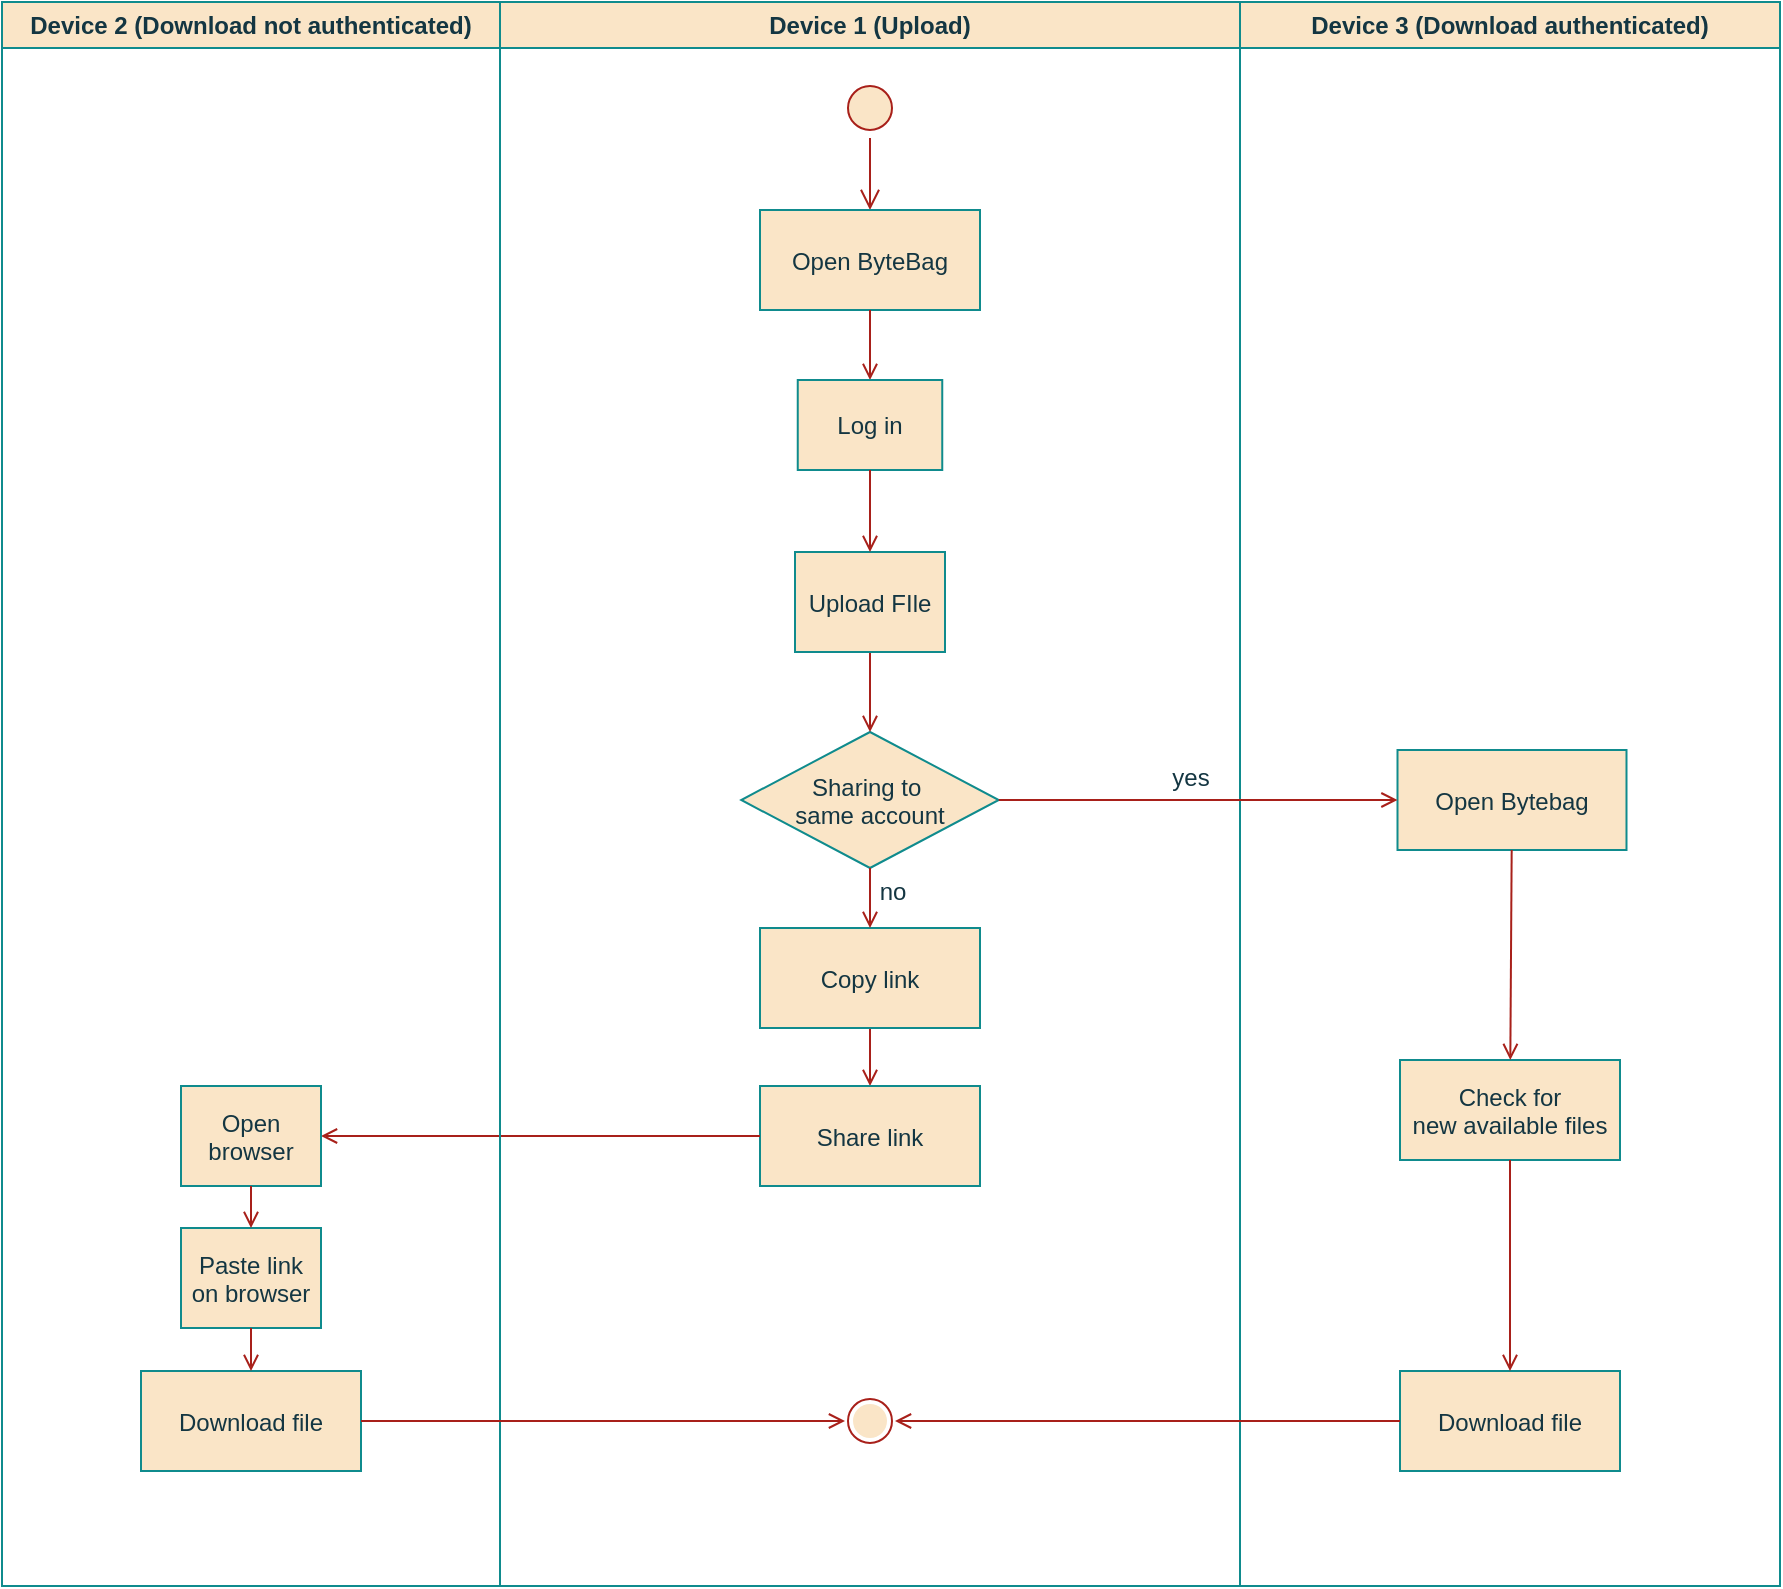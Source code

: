 <mxfile version="26.2.10">
  <diagram name="Page-1" id="e7e014a7-5840-1c2e-5031-d8a46d1fe8dd">
    <mxGraphModel dx="1428" dy="826" grid="0" gridSize="10" guides="1" tooltips="1" connect="1" arrows="1" fold="1" page="1" pageScale="1" pageWidth="1169" pageHeight="826" background="none" math="0" shadow="0" adaptiveColors="none">
      <root>
        <mxCell id="0" />
        <mxCell id="1" parent="0" />
        <mxCell id="2" value="Device 1 (Upload)" style="swimlane;whiteSpace=wrap;startSize=23;rounded=0;labelBackgroundColor=none;fillColor=#FAE5C7;strokeColor=#0F8B8D;fontColor=#143642;" parent="1" vertex="1">
          <mxGeometry x="389" y="17" width="370" height="792" as="geometry">
            <mxRectangle x="164.5" y="128" width="90" height="30" as="alternateBounds" />
          </mxGeometry>
        </mxCell>
        <mxCell id="eYp77SEdqhD2MMEc281C-98" value="" style="ellipse;shape=startState;strokeColor=none;labelBackgroundColor=none;html=1;rounded=0;fillColor=#FAE5C7;fontColor=#143642;" parent="2" vertex="1">
          <mxGeometry x="172.5" y="697" width="25" height="25" as="geometry" />
        </mxCell>
        <mxCell id="5" value="" style="ellipse;shape=startState;rounded=0;labelBackgroundColor=none;fillColor=#FAE5C7;strokeColor=#A8201A;fontColor=#143642;" parent="2" vertex="1">
          <mxGeometry x="170" y="38" width="30" height="30" as="geometry" />
        </mxCell>
        <mxCell id="6" value="" style="edgeStyle=elbowEdgeStyle;elbow=horizontal;verticalAlign=bottom;endArrow=open;endSize=8;endFill=1;rounded=0;exitX=0.5;exitY=1;exitDx=0;exitDy=0;labelBackgroundColor=none;fontColor=default;strokeColor=#A8201A;" parent="2" source="5" target="7" edge="1">
          <mxGeometry x="100" y="40" as="geometry">
            <mxPoint x="94.75" y="108" as="targetPoint" />
          </mxGeometry>
        </mxCell>
        <mxCell id="7" value="Open ByteBag" style="rounded=0;labelBackgroundColor=none;fillColor=#FAE5C7;strokeColor=#0F8B8D;fontColor=#143642;" parent="2" vertex="1">
          <mxGeometry x="130" y="104" width="110" height="50" as="geometry" />
        </mxCell>
        <mxCell id="11" value="" style="endArrow=open;endFill=1;rounded=0;exitX=0.5;exitY=1;exitDx=0;exitDy=0;entryX=0.5;entryY=0;entryDx=0;entryDy=0;labelBackgroundColor=none;fontColor=default;strokeColor=#A8201A;" parent="2" source="eYp77SEdqhD2MMEc281C-62" target="10" edge="1">
          <mxGeometry relative="1" as="geometry">
            <mxPoint x="117.5" y="413" as="targetPoint" />
          </mxGeometry>
        </mxCell>
        <mxCell id="eYp77SEdqhD2MMEc281C-41" value="Sharing to &#xa;same account" style="rhombus;rounded=0;labelBackgroundColor=none;fillColor=#FAE5C7;strokeColor=#0F8B8D;fontColor=#143642;" parent="2" vertex="1">
          <mxGeometry x="120.625" y="365" width="128.75" height="68" as="geometry" />
        </mxCell>
        <mxCell id="eYp77SEdqhD2MMEc281C-42" value="" style="endArrow=open;endFill=1;rounded=0;exitX=0.5;exitY=1;exitDx=0;exitDy=0;labelBackgroundColor=none;fontColor=default;strokeColor=#A8201A;" parent="2" source="eYp77SEdqhD2MMEc281C-59" target="eYp77SEdqhD2MMEc281C-41" edge="1">
          <mxGeometry relative="1" as="geometry">
            <mxPoint x="395.62" y="463" as="sourcePoint" />
            <mxPoint x="395.62" y="625" as="targetPoint" />
          </mxGeometry>
        </mxCell>
        <mxCell id="eYp77SEdqhD2MMEc281C-52" value="" style="endArrow=open;endFill=1;rounded=0;labelBackgroundColor=none;fontColor=default;strokeColor=#A8201A;entryX=0.5;entryY=0;entryDx=0;entryDy=0;" parent="2" source="7" target="eYp77SEdqhD2MMEc281C-56" edge="1">
          <mxGeometry relative="1" as="geometry">
            <mxPoint x="346.25" y="288" as="sourcePoint" />
            <mxPoint x="347.25" y="386" as="targetPoint" />
          </mxGeometry>
        </mxCell>
        <mxCell id="eYp77SEdqhD2MMEc281C-56" value="&lt;div&gt;Log in&lt;/div&gt;" style="whiteSpace=wrap;html=1;rounded=0;labelBackgroundColor=none;fillColor=#FAE5C7;strokeColor=#0F8B8D;fontColor=#143642;" parent="2" vertex="1">
          <mxGeometry x="148.875" y="189" width="72.25" height="45" as="geometry" />
        </mxCell>
        <mxCell id="10" value="Share link" style="rounded=0;labelBackgroundColor=none;fillColor=#FAE5C7;strokeColor=#0F8B8D;fontColor=#143642;" parent="2" vertex="1">
          <mxGeometry x="130" y="542" width="110" height="50" as="geometry" />
        </mxCell>
        <mxCell id="eYp77SEdqhD2MMEc281C-59" value="Upload FIle" style="rounded=0;labelBackgroundColor=none;fillColor=#FAE5C7;strokeColor=#0F8B8D;fontColor=#143642;" parent="2" vertex="1">
          <mxGeometry x="147.5" y="275" width="75" height="50" as="geometry" />
        </mxCell>
        <mxCell id="eYp77SEdqhD2MMEc281C-60" value="" style="endArrow=open;endFill=1;rounded=0;exitX=0.5;exitY=1;exitDx=0;exitDy=0;labelBackgroundColor=none;fontColor=default;strokeColor=#A8201A;" parent="2" source="eYp77SEdqhD2MMEc281C-56" target="eYp77SEdqhD2MMEc281C-59" edge="1">
          <mxGeometry relative="1" as="geometry">
            <mxPoint x="344.75" y="381" as="sourcePoint" />
            <mxPoint x="344.75" y="453" as="targetPoint" />
          </mxGeometry>
        </mxCell>
        <mxCell id="eYp77SEdqhD2MMEc281C-43" value="&lt;div&gt;no&lt;/div&gt;" style="text;html=1;align=center;verticalAlign=middle;resizable=0;points=[];autosize=1;strokeColor=none;fillColor=none;rounded=0;labelBackgroundColor=none;fontColor=#143642;" parent="2" vertex="1">
          <mxGeometry x="176" y="430" width="40" height="30" as="geometry" />
        </mxCell>
        <mxCell id="eYp77SEdqhD2MMEc281C-62" value="Copy link" style="rounded=0;labelBackgroundColor=none;fillColor=#FAE5C7;strokeColor=#0F8B8D;fontColor=#143642;" parent="2" vertex="1">
          <mxGeometry x="130" y="463" width="110" height="50" as="geometry" />
        </mxCell>
        <mxCell id="eYp77SEdqhD2MMEc281C-63" value="" style="endArrow=open;endFill=1;rounded=0;exitX=0.5;exitY=1;exitDx=0;exitDy=0;entryX=0.5;entryY=0;entryDx=0;entryDy=0;labelBackgroundColor=none;fontColor=default;strokeColor=#A8201A;" parent="2" source="eYp77SEdqhD2MMEc281C-41" target="eYp77SEdqhD2MMEc281C-62" edge="1">
          <mxGeometry relative="1" as="geometry">
            <mxPoint x="438.25" y="548" as="sourcePoint" />
            <mxPoint x="438.25" y="658" as="targetPoint" />
          </mxGeometry>
        </mxCell>
        <mxCell id="eYp77SEdqhD2MMEc281C-97" value="" style="ellipse;shape=startState;fillColor=none;labelBackgroundColor=none;html=1;rounded=0;strokeColor=#A8201A;fontColor=#143642;" parent="2" vertex="1">
          <mxGeometry x="170" y="694.5" width="30" height="30" as="geometry" />
        </mxCell>
        <mxCell id="eYp77SEdqhD2MMEc281C-46" value="&lt;div&gt;yes&lt;/div&gt;" style="text;html=1;align=center;verticalAlign=middle;resizable=0;points=[];autosize=1;strokeColor=none;fillColor=none;rounded=0;labelBackgroundColor=none;fontColor=#143642;" parent="2" vertex="1">
          <mxGeometry x="325" y="373" width="40" height="30" as="geometry" />
        </mxCell>
        <mxCell id="3" value="Device 3 (Download authenticated)" style="swimlane;whiteSpace=wrap;rounded=0;labelBackgroundColor=none;fillColor=#FAE5C7;strokeColor=#0F8B8D;fontColor=#143642;" parent="1" vertex="1">
          <mxGeometry x="759" y="17" width="270" height="792" as="geometry">
            <mxRectangle x="444.5" y="128" width="90" height="30" as="alternateBounds" />
          </mxGeometry>
        </mxCell>
        <mxCell id="15" value="Open Bytebag" style="rounded=0;labelBackgroundColor=none;fillColor=#FAE5C7;strokeColor=#0F8B8D;fontColor=#143642;" parent="3" vertex="1">
          <mxGeometry x="78.75" y="374" width="114.5" height="50" as="geometry" />
        </mxCell>
        <mxCell id="16" value="Check for &#xa;new available files" style="rounded=0;labelBackgroundColor=none;fillColor=#FAE5C7;strokeColor=#0F8B8D;fontColor=#143642;" parent="3" vertex="1">
          <mxGeometry x="80" y="529" width="110" height="50" as="geometry" />
        </mxCell>
        <mxCell id="17" value="" style="endArrow=open;endFill=1;rounded=0;labelBackgroundColor=none;fontColor=default;strokeColor=#A8201A;" parent="3" source="15" target="16" edge="1">
          <mxGeometry relative="1" as="geometry" />
        </mxCell>
        <mxCell id="18" value="Download file" style="rounded=0;labelBackgroundColor=none;fillColor=#FAE5C7;strokeColor=#0F8B8D;fontColor=#143642;" parent="3" vertex="1">
          <mxGeometry x="80" y="684.5" width="110" height="50" as="geometry" />
        </mxCell>
        <mxCell id="19" value="" style="endArrow=open;endFill=1;rounded=0;labelBackgroundColor=none;fontColor=default;strokeColor=#A8201A;" parent="3" source="16" target="18" edge="1">
          <mxGeometry relative="1" as="geometry" />
        </mxCell>
        <mxCell id="20" value="" style="endArrow=open;endFill=1;rounded=0;entryX=1;entryY=0.5;entryDx=0;entryDy=0;exitX=0;exitY=0.5;exitDx=0;exitDy=0;labelBackgroundColor=none;fontColor=default;strokeColor=#A8201A;" parent="1" source="10" target="eYp77SEdqhD2MMEc281C-102" edge="1">
          <mxGeometry relative="1" as="geometry" />
        </mxCell>
        <mxCell id="eYp77SEdqhD2MMEc281C-88" value="Device 2 (Download not authenticated)" style="swimlane;whiteSpace=wrap;startSize=23;rounded=0;labelBackgroundColor=none;fillColor=#FAE5C7;strokeColor=#0F8B8D;fontColor=#143642;" parent="1" vertex="1">
          <mxGeometry x="140" y="17" width="249" height="792" as="geometry">
            <mxRectangle x="444.5" y="128" width="90" height="30" as="alternateBounds" />
          </mxGeometry>
        </mxCell>
        <mxCell id="eYp77SEdqhD2MMEc281C-89" value="Paste link&#xa;on browser" style="rounded=0;labelBackgroundColor=none;fillColor=#FAE5C7;strokeColor=#0F8B8D;fontColor=#143642;" parent="eYp77SEdqhD2MMEc281C-88" vertex="1">
          <mxGeometry x="89.5" y="613" width="70" height="50" as="geometry" />
        </mxCell>
        <mxCell id="eYp77SEdqhD2MMEc281C-90" value="Download file" style="rounded=0;labelBackgroundColor=none;fillColor=#FAE5C7;strokeColor=#0F8B8D;fontColor=#143642;" parent="eYp77SEdqhD2MMEc281C-88" vertex="1">
          <mxGeometry x="69.5" y="684.5" width="110" height="50" as="geometry" />
        </mxCell>
        <mxCell id="eYp77SEdqhD2MMEc281C-91" value="" style="endArrow=open;endFill=1;rounded=0;labelBackgroundColor=none;fontColor=default;strokeColor=#A8201A;" parent="eYp77SEdqhD2MMEc281C-88" source="eYp77SEdqhD2MMEc281C-89" target="eYp77SEdqhD2MMEc281C-90" edge="1">
          <mxGeometry relative="1" as="geometry" />
        </mxCell>
        <mxCell id="eYp77SEdqhD2MMEc281C-102" value="Open&#xa;browser" style="rounded=0;labelBackgroundColor=none;fillColor=#FAE5C7;strokeColor=#0F8B8D;fontColor=#143642;" parent="eYp77SEdqhD2MMEc281C-88" vertex="1">
          <mxGeometry x="89.5" y="542" width="70" height="50" as="geometry" />
        </mxCell>
        <mxCell id="eYp77SEdqhD2MMEc281C-103" value="" style="endArrow=open;endFill=1;rounded=0;entryX=0.5;entryY=0;entryDx=0;entryDy=0;exitX=0.5;exitY=1;exitDx=0;exitDy=0;labelBackgroundColor=none;fontColor=default;strokeColor=#A8201A;" parent="eYp77SEdqhD2MMEc281C-88" source="eYp77SEdqhD2MMEc281C-102" target="eYp77SEdqhD2MMEc281C-89" edge="1">
          <mxGeometry relative="1" as="geometry">
            <mxPoint x="394.5" y="577" as="sourcePoint" />
            <mxPoint x="169.5" y="577" as="targetPoint" />
          </mxGeometry>
        </mxCell>
        <mxCell id="eYp77SEdqhD2MMEc281C-45" value="" style="endArrow=open;endFill=1;rounded=0;exitX=1;exitY=0.5;exitDx=0;exitDy=0;entryX=0;entryY=0.5;entryDx=0;entryDy=0;labelBackgroundColor=none;fontColor=default;strokeColor=#A8201A;" parent="1" source="eYp77SEdqhD2MMEc281C-41" target="15" edge="1">
          <mxGeometry relative="1" as="geometry">
            <mxPoint x="709" y="419" as="sourcePoint" />
            <mxPoint x="900.25" y="449" as="targetPoint" />
          </mxGeometry>
        </mxCell>
        <mxCell id="eYp77SEdqhD2MMEc281C-100" value="" style="endArrow=open;endFill=1;rounded=0;exitX=0;exitY=0.5;exitDx=0;exitDy=0;entryX=1;entryY=0.5;entryDx=0;entryDy=0;labelBackgroundColor=none;fontColor=default;strokeColor=#A8201A;" parent="1" source="18" target="eYp77SEdqhD2MMEc281C-98" edge="1">
          <mxGeometry relative="1" as="geometry">
            <mxPoint x="904" y="539" as="sourcePoint" />
            <mxPoint x="904" y="579" as="targetPoint" />
          </mxGeometry>
        </mxCell>
        <mxCell id="eYp77SEdqhD2MMEc281C-101" value="" style="endArrow=open;endFill=1;rounded=0;entryX=0;entryY=0.5;entryDx=0;entryDy=0;exitX=1;exitY=0.5;exitDx=0;exitDy=0;labelBackgroundColor=none;fontColor=default;strokeColor=#A8201A;" parent="1" source="eYp77SEdqhD2MMEc281C-90" target="eYp77SEdqhD2MMEc281C-98" edge="1">
          <mxGeometry relative="1" as="geometry">
            <mxPoint x="544" y="606" as="sourcePoint" />
            <mxPoint x="319" y="604" as="targetPoint" />
          </mxGeometry>
        </mxCell>
      </root>
    </mxGraphModel>
  </diagram>
</mxfile>
